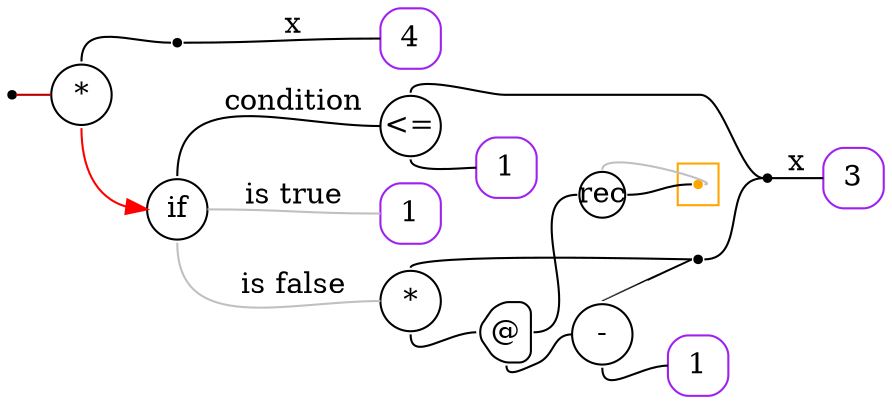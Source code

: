 digraph G {
  rankdir=LR;
  edge[arrowhead=none,arrowtail=none];
  node[fixedsize=true,shape=circle]
  size="9.201041666666667,5.219270833333334";
  labeldistance=0;
  nodesep=.175;
  ranksep=.175;

 nd1[shape=point];
   nd14[label="4",tooltip="nd14-ConstGraph",style=rounded,orientation=90,shape=square,width=.4,height=.4,color="purple"];
 nd42[label="*",tooltip="nd42-BinOpGraph",style=rounded,width=.4,height=.4,color="#000000"];
 nd59[label=" ",tooltip="nd59-ContractGraph",style=rounded,orientation=90,shape=point];
   nd113[label="3",tooltip="nd113-ConstGraph",style=rounded,orientation=90,shape=square,width=.4,height=.4,color="purple"];
 nd117[label="rec",tooltip="nd117-RecurGraph",style=rounded,width=.3,height=.3,color="#000000"];
   subgraph cluster_nd121 {
     graph[style=fill,color="orange"];
     ndcluster_nd121[tooltip="nd121",orientation=90,shape=point,color="orange"];
   };
 nd74[label="if",tooltip="nd74-IfGraph",style=rounded,width=.4,height=.4,color="#000000"];
 nd75[label="<=",tooltip="nd75-BinOpGraph",style=rounded,width=.4,height=.4,color="#000000"];
   nd79[label="1",tooltip="nd79-ConstGraph",style=rounded,orientation=90,shape=square,width=.4,height=.4,color="purple"];
   nd83[label="1",tooltip="nd83-ConstGraph",style=rounded,orientation=90,shape=square,width=.4,height=.4,color="purple"];
 nd84[label="*",tooltip="nd84-BinOpGraph",style=rounded,width=.4,height=.4,color="#000000"];
 nd85[label="@",tooltip="nd85-AppGraph",style=rounded,orientation=90,shape=house,width=.4,height=.4,color="#000000"];
 nd87[label="-",tooltip="nd87-BinOpGraph",style=rounded,width=.4,height=.4,color="#000000"];
   nd91[label="1",tooltip="nd91-ConstGraph",style=rounded,orientation=90,shape=square,width=.4,height=.4,color="purple"];
 nd92[label=" ",tooltip="nd92-ContractGraph",style=rounded,orientation=90,shape=point];
 nd93[label=" ",tooltip="nd93-ContractGraph",style=rounded,orientation=90,shape=point];

  nd42->nd59[tailport=n,headport=w];
  nd1->nd42[label="",tailport=e,headport=w,color="#b70000",arrowhead=none,arrowtail=none];
  nd59->nd14[label="x",tailport=e,headport=w];
  nd75->nd79[tailport=s,headport=w];
  nd87->nd91[tailport=s,headport=w];
  nd85->nd117[tailport=e,headport=w,color=black,arrowhead=none,arrowtail=none];
  nd85->nd87[tailport=s,headport=w];
  nd84->nd85[tailport=s,headport=w];
  nd87->nd92[tailport=n,headport=w];
  nd84->nd92[tailport=n,headport=w];
  nd74->nd75[label="condition",tailport=n,headport=w];
  nd74->nd83[label="is true",tailport=e,headport=w,color=grey,arrowhead=none,arrowtail=none];
  nd74->nd84[label="is false",tailport=s,headport=w,color=grey,arrowhead=none,arrowtail=none];
  nd75->nd93[tailport=n,headport=w];
  nd92->nd93[tailport=e,headport=w];
  nd42->nd74[tailport=s,headport=w,color=red,arrowhead=normal];
  nd93->nd113[label="x",tailport=e,headport=w];
  nd117->ndcluster_nd121[dir=back,headport=e,tailport=n,color=grey,arrowhead=none,arrowtail=none];
  nd117->ndcluster_nd121[tailport=e,headport=w];
}